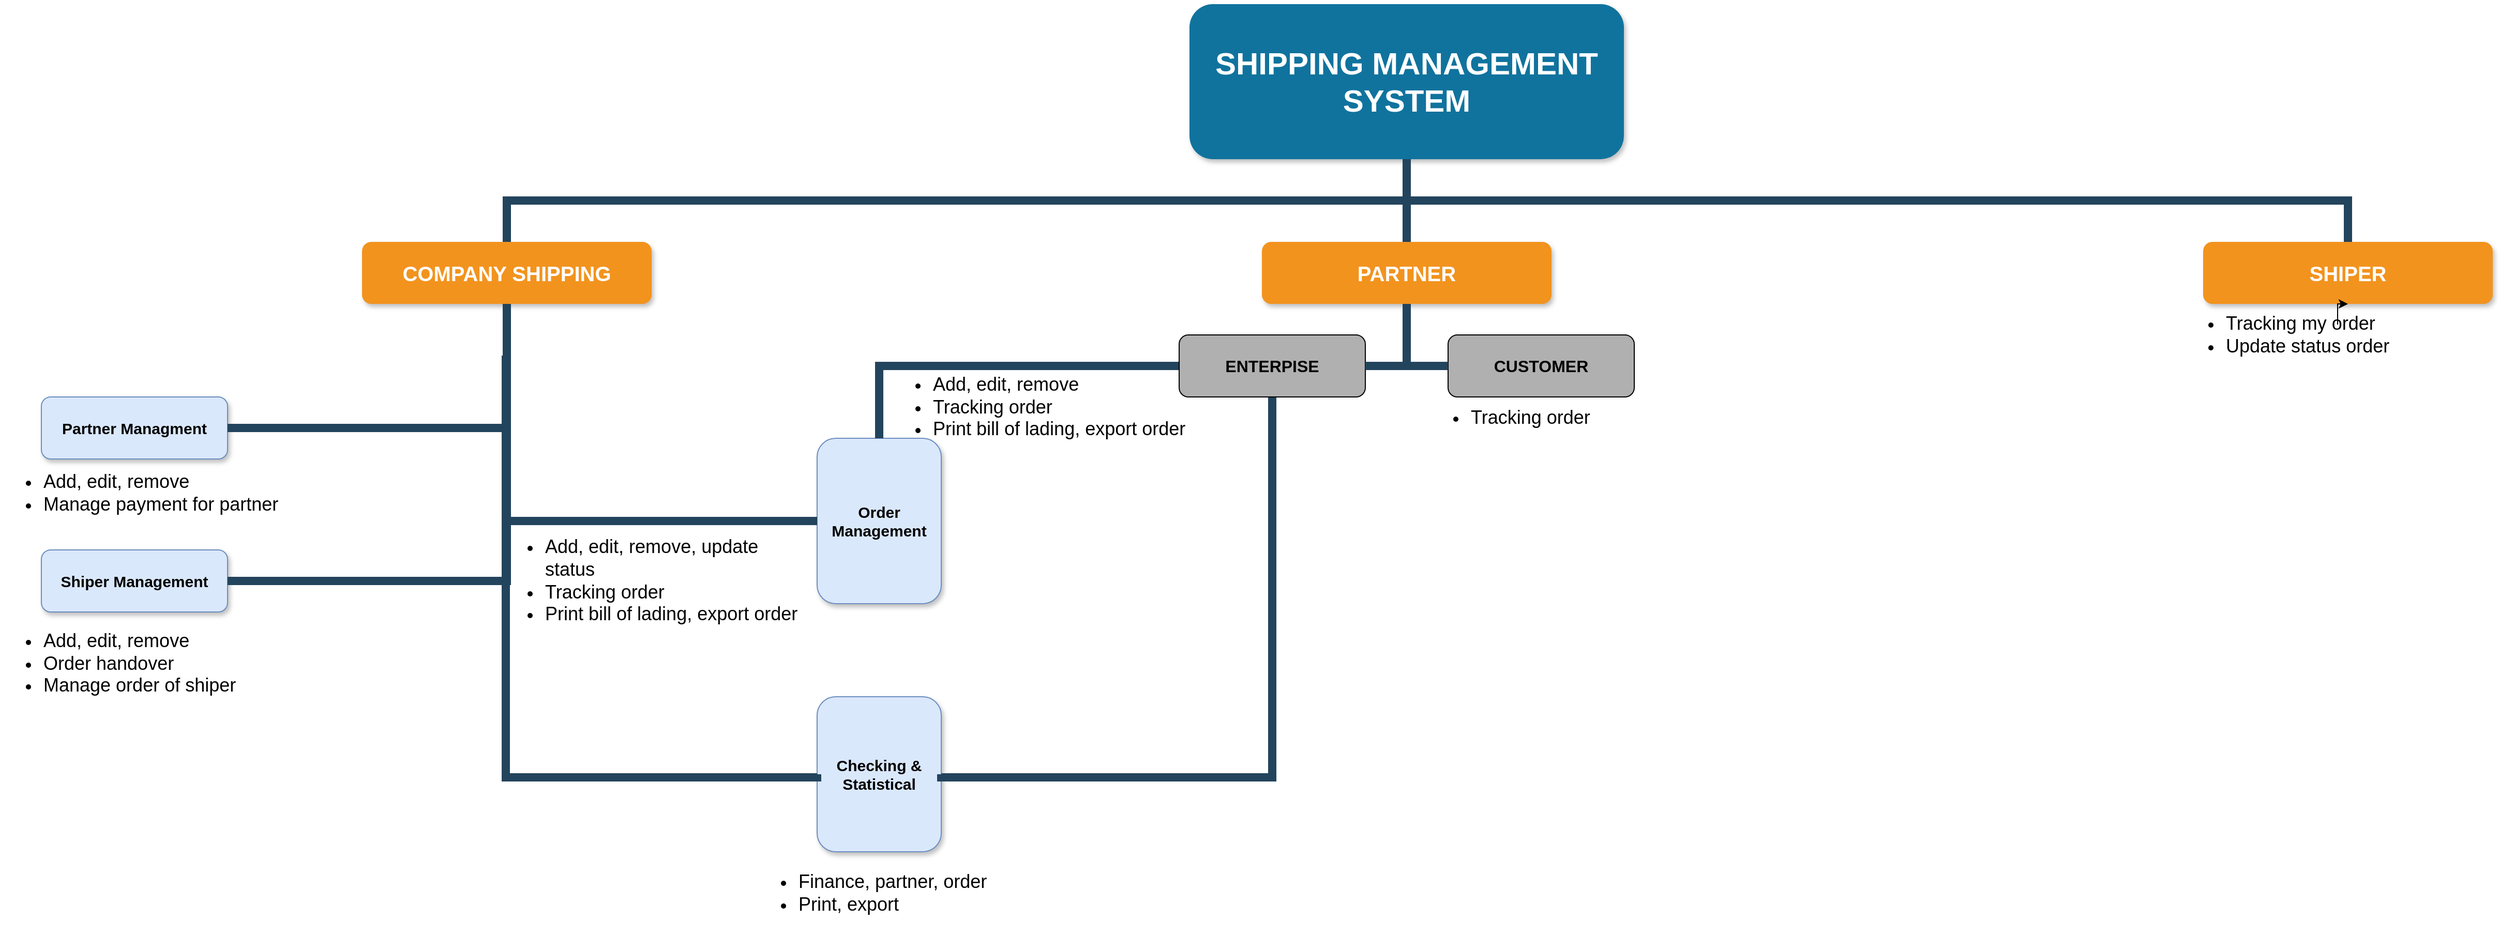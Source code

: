 <mxfile version="15.3.0" type="github">
  <diagram name="Page-1" id="64c3da0e-402f-94eb-ee01-a36477274f13">
    <mxGraphModel dx="3112" dy="1932" grid="1" gridSize="10" guides="1" tooltips="1" connect="1" arrows="1" fold="1" page="1" pageScale="1" pageWidth="1169" pageHeight="826" background="none" math="0" shadow="0">
      <root>
        <mxCell id="0" />
        <mxCell id="1" parent="0" />
        <mxCell id="2" value="SHIPPING MANAGEMENT SYSTEM" style="whiteSpace=wrap;rounded=1;shadow=1;fillColor=#10739E;strokeColor=none;fontColor=#FFFFFF;fontStyle=1;fontSize=30;" parent="1" vertex="1">
          <mxGeometry x="960" y="-50" width="420" height="150" as="geometry" />
        </mxCell>
        <mxCell id="3" value="COMPANY SHIPPING" style="whiteSpace=wrap;rounded=1;fillColor=#F2931E;strokeColor=none;shadow=1;fontColor=#FFFFFF;fontStyle=1;fontSize=20;" parent="1" vertex="1">
          <mxGeometry x="160" y="180" width="280" height="60" as="geometry" />
        </mxCell>
        <mxCell id="10" value="Partner Managment" style="whiteSpace=wrap;rounded=1;fillColor=#dae8fc;strokeColor=#6c8ebf;shadow=1;fontStyle=1;fontFamily=Helvetica;fontSize=15;" parent="1" vertex="1">
          <mxGeometry x="-150" y="330" width="180" height="60" as="geometry" />
        </mxCell>
        <mxCell id="103" value="" style="edgeStyle=elbowEdgeStyle;elbow=vertical;rounded=0;fontColor=#000000;endArrow=none;endFill=0;strokeWidth=8;strokeColor=#23445D;entryX=1;entryY=0.5;entryDx=0;entryDy=0;exitX=0.5;exitY=1;exitDx=0;exitDy=0;" parent="1" source="3" target="10" edge="1">
          <mxGeometry width="100" height="100" relative="1" as="geometry">
            <mxPoint x="20" y="290" as="sourcePoint" />
            <mxPoint x="120" y="190" as="targetPoint" />
            <Array as="points">
              <mxPoint x="170" y="360" />
            </Array>
          </mxGeometry>
        </mxCell>
        <mxCell id="229" value="" style="edgeStyle=elbowEdgeStyle;elbow=vertical;rounded=0;fontColor=#000000;endArrow=none;endFill=0;strokeWidth=8;strokeColor=#23445D;" parent="1" source="2" target="3" edge="1">
          <mxGeometry width="100" height="100" relative="1" as="geometry">
            <mxPoint x="540" y="140" as="sourcePoint" />
            <mxPoint x="640" y="40" as="targetPoint" />
          </mxGeometry>
        </mxCell>
        <mxCell id="231" value="" style="edgeStyle=elbowEdgeStyle;elbow=vertical;rounded=0;fontColor=#000000;endArrow=none;endFill=0;strokeWidth=8;strokeColor=#23445D;" parent="1" source="2" edge="1">
          <mxGeometry width="100" height="100" relative="1" as="geometry">
            <mxPoint x="560" y="160" as="sourcePoint" />
            <mxPoint x="1170" y="180" as="targetPoint" />
          </mxGeometry>
        </mxCell>
        <mxCell id="234" value="" style="edgeStyle=elbowEdgeStyle;elbow=vertical;rounded=0;fontColor=#000000;endArrow=none;endFill=0;strokeWidth=8;strokeColor=#23445D;entryX=0.5;entryY=0;entryDx=0;entryDy=0;" parent="1" source="2" target="_okTCba526bZoAkwn3fd-258" edge="1">
          <mxGeometry width="100" height="100" relative="1" as="geometry">
            <mxPoint x="590" y="190" as="sourcePoint" />
            <mxPoint x="2080" y="170.0" as="targetPoint" />
            <Array as="points">
              <mxPoint x="1630" y="140" />
            </Array>
          </mxGeometry>
        </mxCell>
        <mxCell id="_okTCba526bZoAkwn3fd-239" value="Order Management" style="whiteSpace=wrap;rounded=1;fillColor=#dae8fc;strokeColor=#6c8ebf;shadow=1;fontStyle=1;fontFamily=Helvetica;fontSize=15;" vertex="1" parent="1">
          <mxGeometry x="600" y="370" width="120" height="160" as="geometry" />
        </mxCell>
        <mxCell id="_okTCba526bZoAkwn3fd-240" value="" style="edgeStyle=elbowEdgeStyle;elbow=vertical;rounded=0;fontColor=#000000;endArrow=none;endFill=0;strokeWidth=8;strokeColor=#23445D;entryX=0;entryY=0.5;entryDx=0;entryDy=0;" edge="1" parent="1" target="_okTCba526bZoAkwn3fd-239">
          <mxGeometry width="100" height="100" relative="1" as="geometry">
            <mxPoint x="300" y="240" as="sourcePoint" />
            <mxPoint x="690" y="290" as="targetPoint" />
            <Array as="points">
              <mxPoint x="450" y="450" />
            </Array>
          </mxGeometry>
        </mxCell>
        <mxCell id="_okTCba526bZoAkwn3fd-241" value="Shiper Management" style="whiteSpace=wrap;rounded=1;fillColor=#dae8fc;strokeColor=#6c8ebf;shadow=1;fontStyle=1;fontFamily=Helvetica;fontSize=15;" vertex="1" parent="1">
          <mxGeometry x="-150" y="478" width="180" height="60" as="geometry" />
        </mxCell>
        <mxCell id="_okTCba526bZoAkwn3fd-242" value="" style="edgeStyle=elbowEdgeStyle;elbow=vertical;rounded=0;fontColor=#000000;endArrow=none;endFill=0;strokeWidth=8;strokeColor=#23445D;exitX=0.5;exitY=1;exitDx=0;exitDy=0;entryX=1;entryY=0.5;entryDx=0;entryDy=0;" edge="1" parent="1" target="_okTCba526bZoAkwn3fd-241" source="3">
          <mxGeometry width="100" height="100" relative="1" as="geometry">
            <mxPoint x="880" y="380" as="sourcePoint" />
            <mxPoint x="700" y="340" as="targetPoint" />
            <Array as="points">
              <mxPoint x="180" y="508" />
            </Array>
          </mxGeometry>
        </mxCell>
        <mxCell id="_okTCba526bZoAkwn3fd-243" value="Checking &amp; Statistical" style="whiteSpace=wrap;rounded=1;fillColor=#dae8fc;strokeColor=#6c8ebf;shadow=1;fontStyle=1;fontFamily=Helvetica;fontSize=15;" vertex="1" parent="1">
          <mxGeometry x="600" y="620" width="120" height="150" as="geometry" />
        </mxCell>
        <mxCell id="_okTCba526bZoAkwn3fd-244" value="" style="edgeStyle=elbowEdgeStyle;elbow=vertical;rounded=0;fontColor=#000000;endArrow=none;endFill=0;strokeWidth=8;strokeColor=#23445D;exitX=0.5;exitY=1;exitDx=0;exitDy=0;entryX=0;entryY=0.5;entryDx=0;entryDy=0;" edge="1" parent="1" target="_okTCba526bZoAkwn3fd-243">
          <mxGeometry width="100" height="100" relative="1" as="geometry">
            <mxPoint x="299.0" y="290" as="sourcePoint" />
            <mxPoint x="939" y="400" as="targetPoint" />
            <Array as="points">
              <mxPoint x="460" y="698" />
              <mxPoint x="549" y="340" />
            </Array>
          </mxGeometry>
        </mxCell>
        <mxCell id="_okTCba526bZoAkwn3fd-246" value="&lt;ul style=&quot;font-size: 18px;&quot;&gt;&lt;li style=&quot;font-size: 18px;&quot;&gt;Add, edit, remove&lt;/li&gt;&lt;li style=&quot;font-size: 18px;&quot;&gt;Order handover&lt;br style=&quot;font-size: 18px;&quot;&gt;&lt;/li&gt;&lt;li style=&quot;font-size: 18px;&quot;&gt;Manage order of shiper&lt;/li&gt;&lt;/ul&gt;" style="text;html=1;strokeColor=none;fillColor=none;align=left;verticalAlign=middle;whiteSpace=wrap;rounded=0;fontFamily=Helvetica;fontSize=18;" vertex="1" parent="1">
          <mxGeometry x="-190" y="578" width="240" height="20" as="geometry" />
        </mxCell>
        <mxCell id="_okTCba526bZoAkwn3fd-247" value="&lt;ul style=&quot;font-size: 18px;&quot;&gt;&lt;li style=&quot;font-size: 18px;&quot;&gt;Add, edit, remove, update status&lt;/li&gt;&lt;li style=&quot;font-size: 18px;&quot;&gt;Tracking order&lt;/li&gt;&lt;li style=&quot;font-size: 18px;&quot;&gt;Print bill of lading, export order&lt;/li&gt;&lt;/ul&gt;" style="text;html=1;strokeColor=none;fillColor=none;align=left;verticalAlign=middle;whiteSpace=wrap;rounded=0;fontFamily=Helvetica;fontSize=18;" vertex="1" parent="1">
          <mxGeometry x="295" y="498" width="290" height="20" as="geometry" />
        </mxCell>
        <mxCell id="_okTCba526bZoAkwn3fd-250" value="&lt;ul style=&quot;font-size: 18px;&quot;&gt;&lt;li style=&quot;font-size: 18px;&quot;&gt;Add, edit, remove&lt;/li&gt;&lt;li style=&quot;font-size: 18px;&quot;&gt;Manage payment for partner&lt;/li&gt;&lt;/ul&gt;" style="text;html=1;strokeColor=none;fillColor=none;align=left;verticalAlign=middle;whiteSpace=wrap;rounded=0;fontFamily=Helvetica;fontSize=18;" vertex="1" parent="1">
          <mxGeometry x="-190" y="413" width="300" height="20" as="geometry" />
        </mxCell>
        <mxCell id="_okTCba526bZoAkwn3fd-251" value="&lt;ul style=&quot;font-size: 18px;&quot;&gt;&lt;li style=&quot;font-size: 18px;&quot;&gt;Finance, partner, order&lt;/li&gt;&lt;li style=&quot;font-size: 18px;&quot;&gt;Print, export&lt;/li&gt;&lt;/ul&gt;" style="text;html=1;strokeColor=none;fillColor=none;align=left;verticalAlign=middle;whiteSpace=wrap;rounded=0;fontFamily=Helvetica;fontSize=18;" vertex="1" parent="1">
          <mxGeometry x="540" y="800" width="251" height="20" as="geometry" />
        </mxCell>
        <mxCell id="_okTCba526bZoAkwn3fd-252" value="PARTNER" style="whiteSpace=wrap;rounded=1;fillColor=#F2931E;strokeColor=none;shadow=1;fontColor=#FFFFFF;fontStyle=1;fontSize=20;" vertex="1" parent="1">
          <mxGeometry x="1030" y="180" width="280" height="60" as="geometry" />
        </mxCell>
        <mxCell id="_okTCba526bZoAkwn3fd-253" value="" style="edgeStyle=elbowEdgeStyle;elbow=vertical;rounded=0;fontColor=#000000;endArrow=none;endFill=0;strokeWidth=8;strokeColor=#23445D;entryX=1;entryY=0.5;entryDx=0;entryDy=0;exitX=0.5;exitY=1;exitDx=0;exitDy=0;" edge="1" parent="1" source="_okTCba526bZoAkwn3fd-261" target="_okTCba526bZoAkwn3fd-243">
          <mxGeometry width="100" height="100" relative="1" as="geometry">
            <mxPoint x="1070" y="300" as="sourcePoint" />
            <mxPoint x="689" y="640" as="targetPoint" />
            <Array as="points">
              <mxPoint x="880" y="698" />
              <mxPoint x="940" y="440" />
              <mxPoint x="1100" y="568" />
            </Array>
          </mxGeometry>
        </mxCell>
        <mxCell id="_okTCba526bZoAkwn3fd-255" value="&lt;ul style=&quot;font-size: 18px;&quot;&gt;&lt;li style=&quot;font-size: 18px;&quot;&gt;Add, edit, remove&lt;/li&gt;&lt;li style=&quot;font-size: 18px;&quot;&gt;Tracking order&lt;/li&gt;&lt;li style=&quot;font-size: 18px;&quot;&gt;Print bill of lading, export order&lt;/li&gt;&lt;/ul&gt;" style="text;html=1;strokeColor=none;fillColor=none;align=left;verticalAlign=middle;whiteSpace=wrap;rounded=0;fontFamily=Helvetica;fontSize=18;" vertex="1" parent="1">
          <mxGeometry x="670" y="330" width="300" height="20" as="geometry" />
        </mxCell>
        <mxCell id="_okTCba526bZoAkwn3fd-256" value="" style="edgeStyle=elbowEdgeStyle;elbow=vertical;rounded=0;fontColor=#000000;endArrow=none;endFill=0;strokeWidth=8;strokeColor=#23445D;entryX=0.5;entryY=0;entryDx=0;entryDy=0;exitX=0;exitY=0.5;exitDx=0;exitDy=0;" edge="1" parent="1" source="_okTCba526bZoAkwn3fd-261" target="_okTCba526bZoAkwn3fd-239">
          <mxGeometry width="100" height="100" relative="1" as="geometry">
            <mxPoint x="940" y="300" as="sourcePoint" />
            <mxPoint x="800.0" y="480.0" as="targetPoint" />
            <Array as="points">
              <mxPoint x="670" y="300" />
            </Array>
          </mxGeometry>
        </mxCell>
        <mxCell id="_okTCba526bZoAkwn3fd-258" value="SHIPER" style="whiteSpace=wrap;rounded=1;fillColor=#F2931E;strokeColor=none;shadow=1;fontColor=#FFFFFF;fontStyle=1;fontSize=20;" vertex="1" parent="1">
          <mxGeometry x="1940" y="180" width="280" height="60" as="geometry" />
        </mxCell>
        <mxCell id="_okTCba526bZoAkwn3fd-259" value="&lt;b style=&quot;font-size: 16px;&quot;&gt;CUSTOMER&lt;/b&gt;" style="rounded=1;whiteSpace=wrap;html=1;fontFamily=Helvetica;fontSize=16;labelBackgroundColor=none;fillColor=#B0B0B0;" vertex="1" parent="1">
          <mxGeometry x="1210" y="270" width="180" height="60" as="geometry" />
        </mxCell>
        <mxCell id="_okTCba526bZoAkwn3fd-261" value="&lt;b&gt;ENTERPISE&lt;/b&gt;" style="rounded=1;whiteSpace=wrap;html=1;fontFamily=Helvetica;fontSize=16;labelBackgroundColor=none;fillColor=#B0B0B0;" vertex="1" parent="1">
          <mxGeometry x="950" y="270" width="180" height="60" as="geometry" />
        </mxCell>
        <mxCell id="_okTCba526bZoAkwn3fd-262" value="" style="edgeStyle=elbowEdgeStyle;elbow=vertical;rounded=0;fontColor=#000000;endArrow=none;endFill=0;strokeWidth=8;strokeColor=#23445D;entryX=1;entryY=0.5;entryDx=0;entryDy=0;exitX=0.5;exitY=1;exitDx=0;exitDy=0;" edge="1" parent="1" source="_okTCba526bZoAkwn3fd-252" target="_okTCba526bZoAkwn3fd-261">
          <mxGeometry width="100" height="100" relative="1" as="geometry">
            <mxPoint x="1260.0" y="280" as="sourcePoint" />
            <mxPoint x="1010.0" y="280" as="targetPoint" />
            <Array as="points">
              <mxPoint x="1160" y="300" />
            </Array>
          </mxGeometry>
        </mxCell>
        <mxCell id="_okTCba526bZoAkwn3fd-263" value="" style="edgeStyle=elbowEdgeStyle;elbow=vertical;rounded=0;fontColor=#000000;endArrow=none;endFill=0;strokeWidth=8;strokeColor=#23445D;entryX=0;entryY=0.5;entryDx=0;entryDy=0;" edge="1" parent="1" target="_okTCba526bZoAkwn3fd-259">
          <mxGeometry width="100" height="100" relative="1" as="geometry">
            <mxPoint x="1170" y="240" as="sourcePoint" />
            <mxPoint x="1140" y="310" as="targetPoint" />
            <Array as="points">
              <mxPoint x="1180" y="300" />
            </Array>
          </mxGeometry>
        </mxCell>
        <mxCell id="_okTCba526bZoAkwn3fd-264" value="&lt;ul style=&quot;font-size: 18px&quot;&gt;&lt;li style=&quot;font-size: 18px&quot;&gt;Tracking order&lt;/li&gt;&lt;/ul&gt;" style="text;html=1;strokeColor=none;fillColor=none;align=left;verticalAlign=middle;whiteSpace=wrap;rounded=0;fontFamily=Helvetica;fontSize=18;" vertex="1" parent="1">
          <mxGeometry x="1190" y="340" width="300" height="20" as="geometry" />
        </mxCell>
        <mxCell id="_okTCba526bZoAkwn3fd-268" value="" style="edgeStyle=orthogonalEdgeStyle;rounded=0;orthogonalLoop=1;jettySize=auto;html=1;fontFamily=Helvetica;fontSize=18;" edge="1" parent="1" source="_okTCba526bZoAkwn3fd-265" target="_okTCba526bZoAkwn3fd-258">
          <mxGeometry relative="1" as="geometry" />
        </mxCell>
        <mxCell id="_okTCba526bZoAkwn3fd-265" value="&lt;ul style=&quot;font-size: 18px&quot;&gt;&lt;li style=&quot;font-size: 18px&quot;&gt;Tracking my order&lt;/li&gt;&lt;li style=&quot;font-size: 18px&quot;&gt;Update status order&lt;/li&gt;&lt;/ul&gt;" style="text;html=1;strokeColor=none;fillColor=none;align=left;verticalAlign=middle;whiteSpace=wrap;rounded=0;fontFamily=Helvetica;fontSize=18;" vertex="1" parent="1">
          <mxGeometry x="1920" y="260" width="300" height="20" as="geometry" />
        </mxCell>
      </root>
    </mxGraphModel>
  </diagram>
</mxfile>
